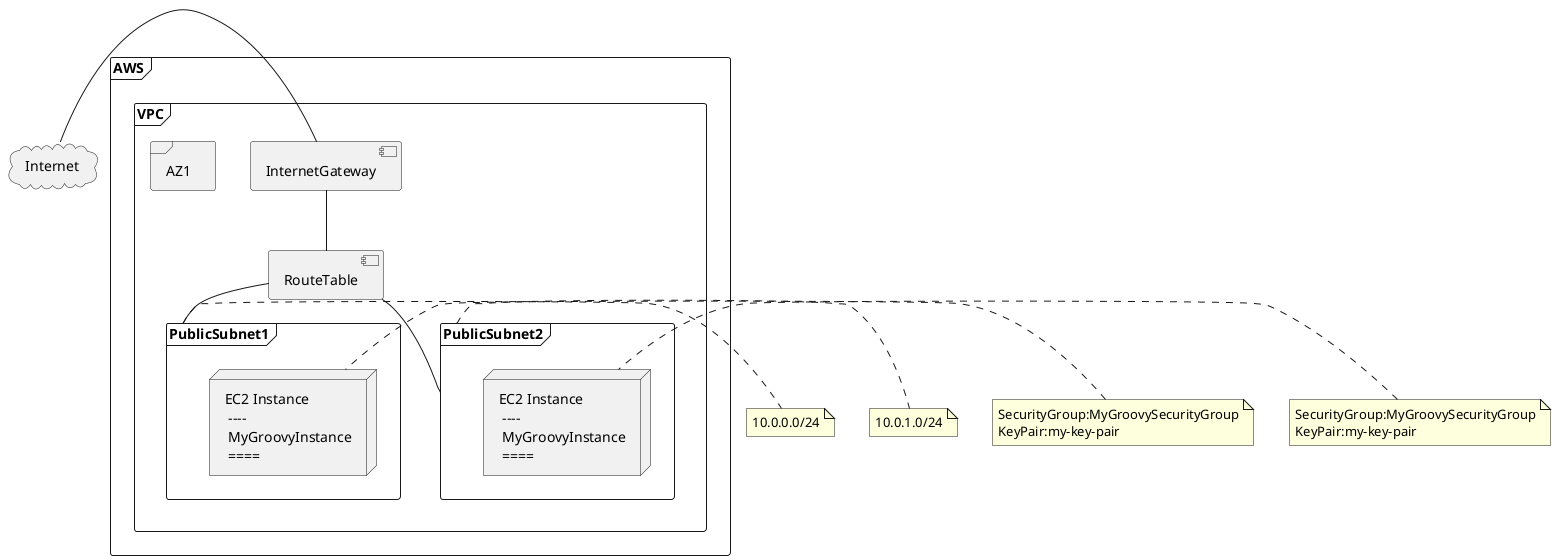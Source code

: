 @startuml
cloud Internet
frame "AWS" {
frame "VPC" {
    Internet - [InternetGateway]
    [InternetGateway] -- [RouteTable]
    [RouteTable] -- PublicSubnet1
    [RouteTable] -- PublicSubnet2
    frame "AZ1" {
      frame "PublicSubnet1" {
        node ec2_1 [
        EC2 Instance
         ----
         MyGroovyInstance
         ====
       ]
      }
      frame "PublicSubnet2" {
        node ec2_2 [
        EC2 Instance
         ----
         MyGroovyInstance
         ====
       ]
      }
    }
}
}
note right of PublicSubnet1
  10.0.0.0/24
end note
note right of PublicSubnet2
  10.0.1.0/24
end note
note left of ec2_1
  SecurityGroup:MyGroovySecurityGroup
  KeyPair:my-key-pair
end note
note left of ec2_2
  SecurityGroup:MyGroovySecurityGroup
  KeyPair:my-key-pair
end note
@enduml